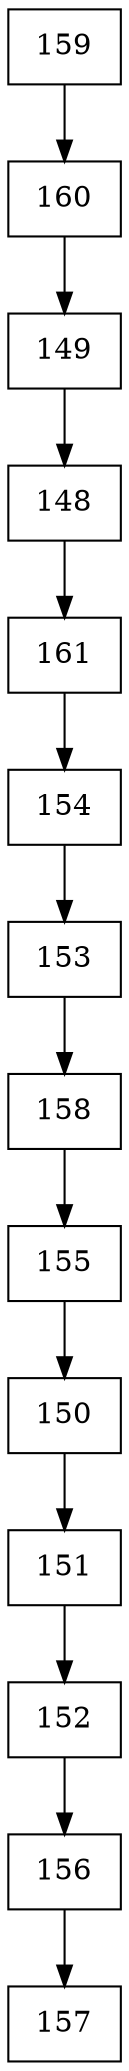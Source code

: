 digraph G {
  node [shape=record];
  node0 [label="{159}"];
  node0 -> node1;
  node1 [label="{160}"];
  node1 -> node2;
  node2 [label="{149}"];
  node2 -> node3;
  node3 [label="{148}"];
  node3 -> node4;
  node4 [label="{161}"];
  node4 -> node5;
  node5 [label="{154}"];
  node5 -> node6;
  node6 [label="{153}"];
  node6 -> node7;
  node7 [label="{158}"];
  node7 -> node8;
  node8 [label="{155}"];
  node8 -> node9;
  node9 [label="{150}"];
  node9 -> node10;
  node10 [label="{151}"];
  node10 -> node11;
  node11 [label="{152}"];
  node11 -> node12;
  node12 [label="{156}"];
  node12 -> node13;
  node13 [label="{157}"];
}
